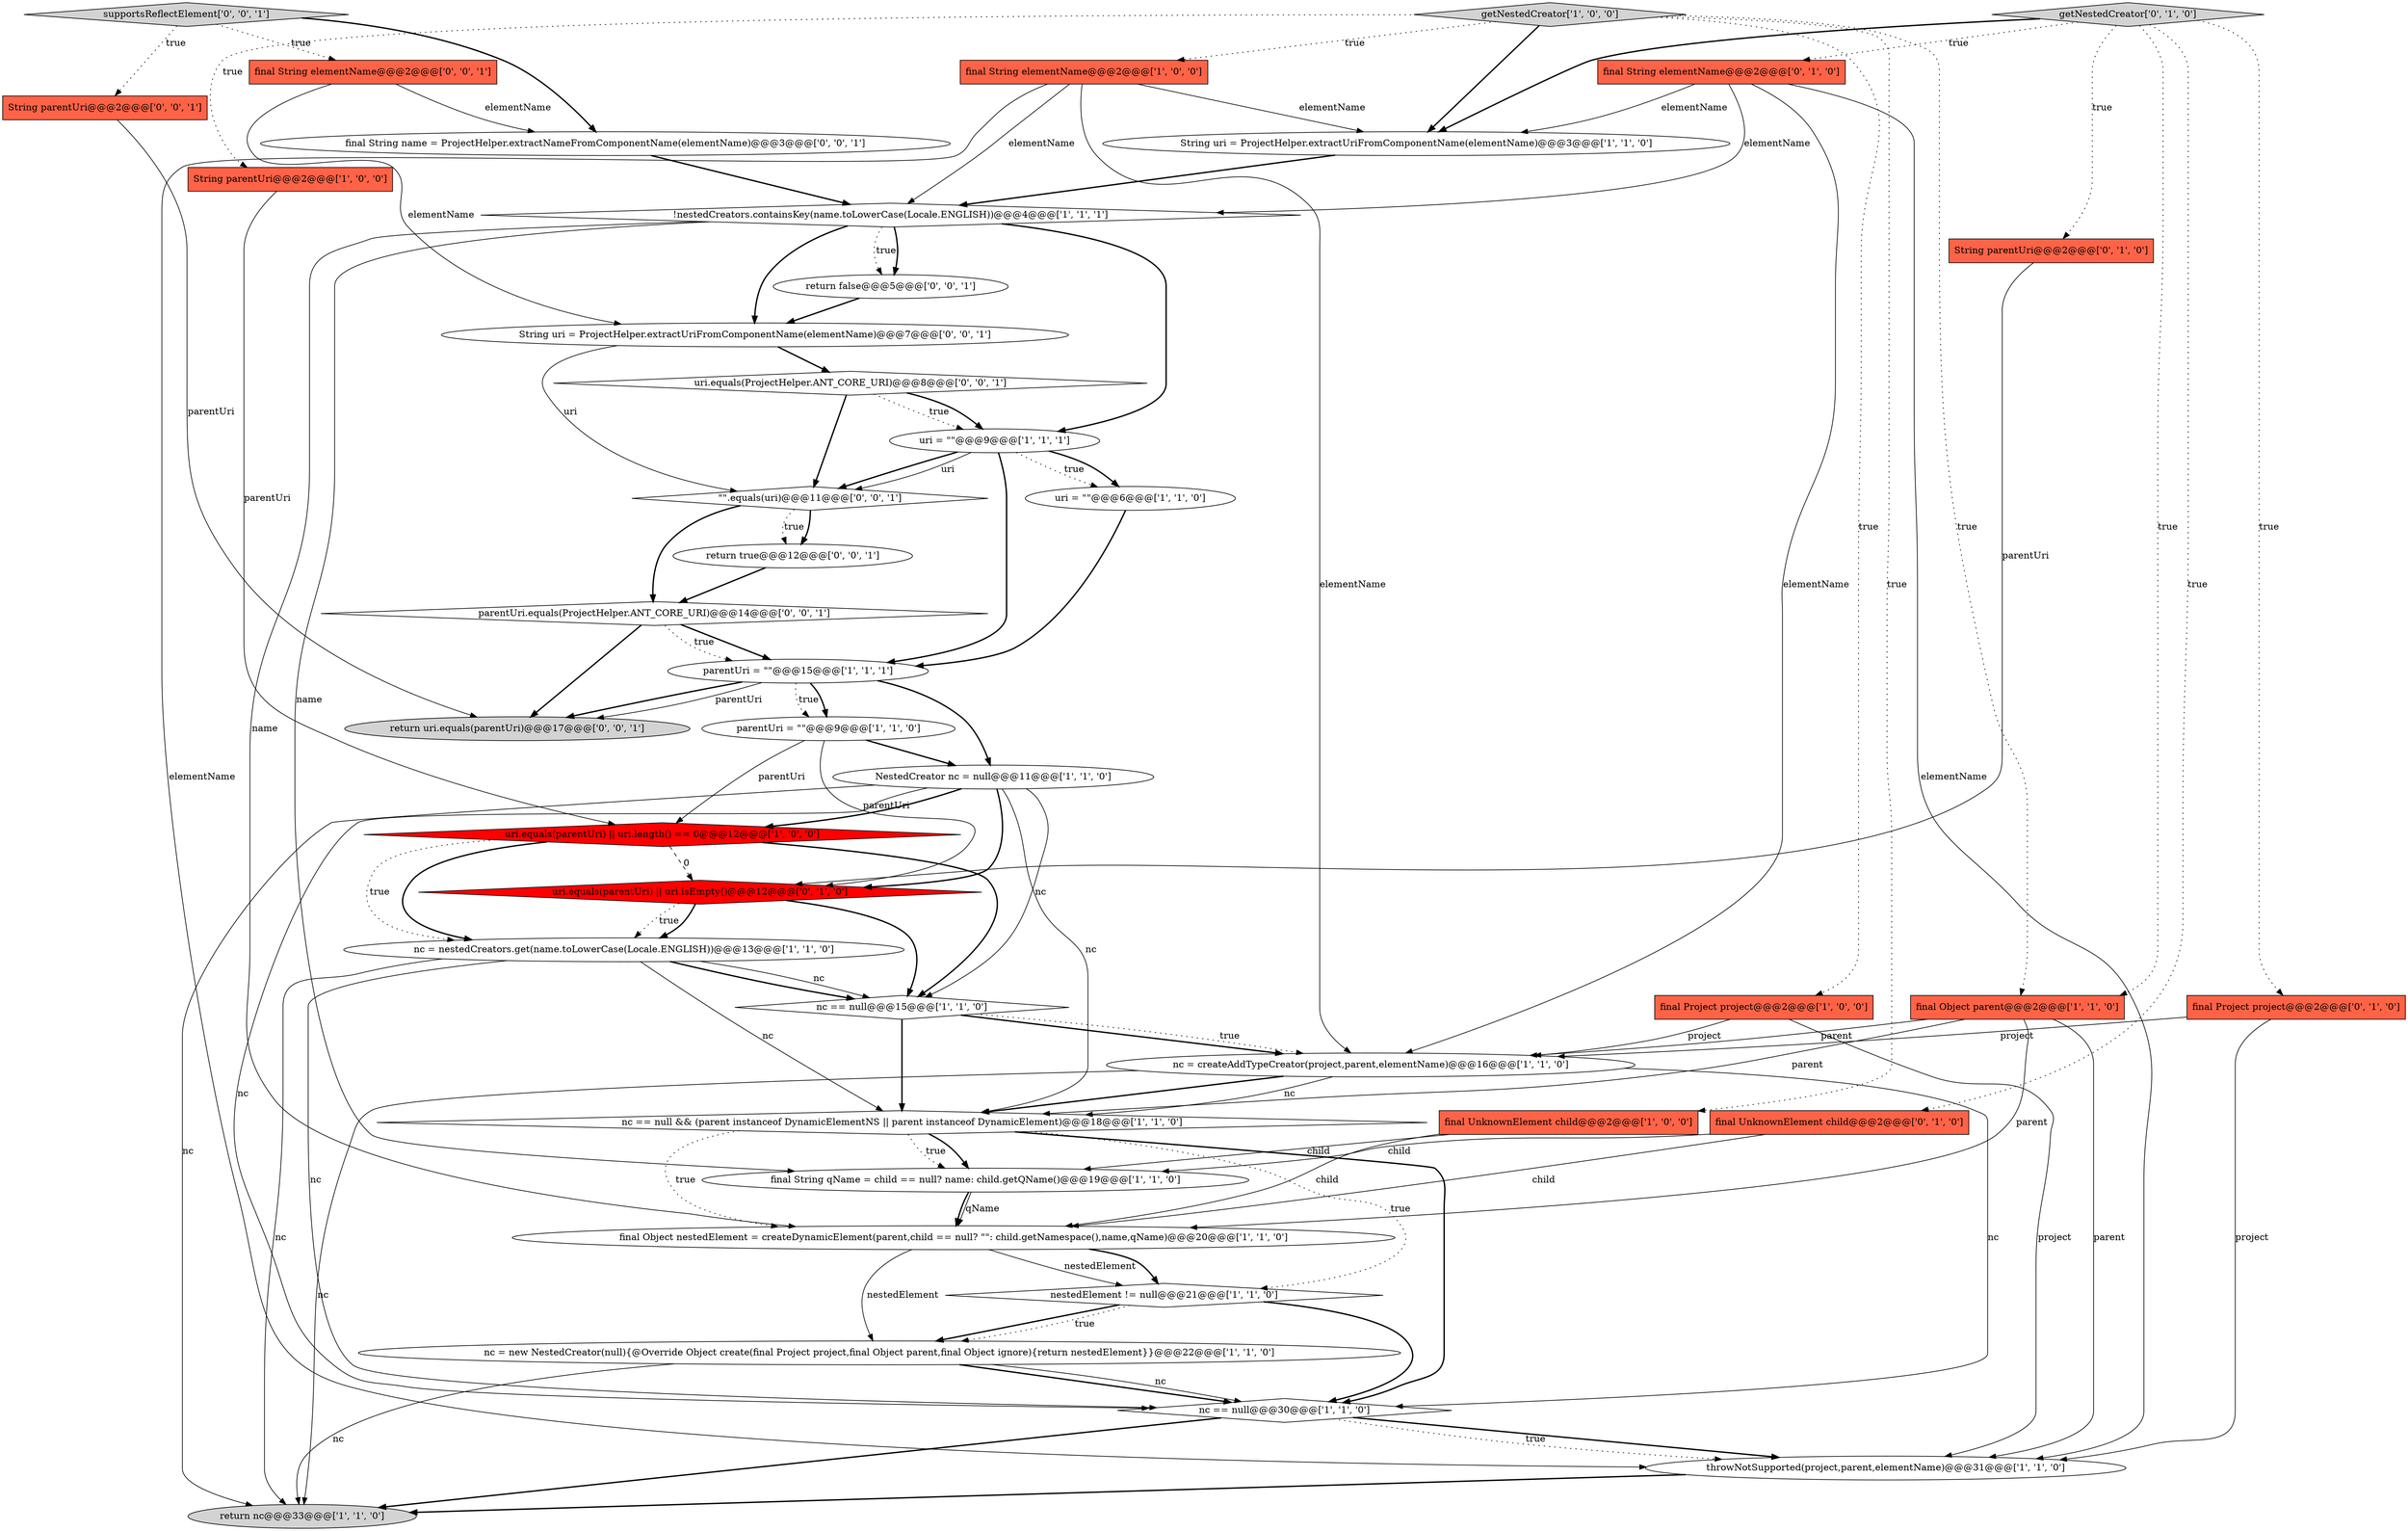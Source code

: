 digraph {
35 [style = filled, label = "String parentUri@@@2@@@['0', '0', '1']", fillcolor = tomato, shape = box image = "AAA0AAABBB3BBB"];
23 [style = filled, label = "final Object parent@@@2@@@['1', '1', '0']", fillcolor = tomato, shape = box image = "AAA0AAABBB1BBB"];
17 [style = filled, label = "NestedCreator nc = null@@@11@@@['1', '1', '0']", fillcolor = white, shape = ellipse image = "AAA0AAABBB1BBB"];
11 [style = filled, label = "nc == null && (parent instanceof DynamicElementNS || parent instanceof DynamicElement)@@@18@@@['1', '1', '0']", fillcolor = white, shape = diamond image = "AAA0AAABBB1BBB"];
24 [style = filled, label = "uri = \"\"@@@6@@@['1', '1', '0']", fillcolor = white, shape = ellipse image = "AAA0AAABBB1BBB"];
31 [style = filled, label = "parentUri.equals(ProjectHelper.ANT_CORE_URI)@@@14@@@['0', '0', '1']", fillcolor = white, shape = diamond image = "AAA0AAABBB3BBB"];
7 [style = filled, label = "String parentUri@@@2@@@['1', '0', '0']", fillcolor = tomato, shape = box image = "AAA0AAABBB1BBB"];
32 [style = filled, label = "return false@@@5@@@['0', '0', '1']", fillcolor = white, shape = ellipse image = "AAA0AAABBB3BBB"];
19 [style = filled, label = "nc = new NestedCreator(null){@Override Object create(final Project project,final Object parent,final Object ignore){return nestedElement}}@@@22@@@['1', '1', '0']", fillcolor = white, shape = ellipse image = "AAA0AAABBB1BBB"];
14 [style = filled, label = "getNestedCreator['1', '0', '0']", fillcolor = lightgray, shape = diamond image = "AAA0AAABBB1BBB"];
40 [style = filled, label = "return uri.equals(parentUri)@@@17@@@['0', '0', '1']", fillcolor = lightgray, shape = ellipse image = "AAA0AAABBB3BBB"];
28 [style = filled, label = "final Project project@@@2@@@['0', '1', '0']", fillcolor = tomato, shape = box image = "AAA0AAABBB2BBB"];
20 [style = filled, label = "nc = nestedCreators.get(name.toLowerCase(Locale.ENGLISH))@@@13@@@['1', '1', '0']", fillcolor = white, shape = ellipse image = "AAA0AAABBB1BBB"];
38 [style = filled, label = "final String name = ProjectHelper.extractNameFromComponentName(elementName)@@@3@@@['0', '0', '1']", fillcolor = white, shape = ellipse image = "AAA0AAABBB3BBB"];
4 [style = filled, label = "final String elementName@@@2@@@['1', '0', '0']", fillcolor = tomato, shape = box image = "AAA0AAABBB1BBB"];
16 [style = filled, label = "return nc@@@33@@@['1', '1', '0']", fillcolor = lightgray, shape = ellipse image = "AAA0AAABBB1BBB"];
0 [style = filled, label = "parentUri = \"\"@@@15@@@['1', '1', '1']", fillcolor = white, shape = ellipse image = "AAA0AAABBB1BBB"];
41 [style = filled, label = "String uri = ProjectHelper.extractUriFromComponentName(elementName)@@@7@@@['0', '0', '1']", fillcolor = white, shape = ellipse image = "AAA0AAABBB3BBB"];
2 [style = filled, label = "final Project project@@@2@@@['1', '0', '0']", fillcolor = tomato, shape = box image = "AAA0AAABBB1BBB"];
13 [style = filled, label = "final Object nestedElement = createDynamicElement(parent,child == null? \"\": child.getNamespace(),name,qName)@@@20@@@['1', '1', '0']", fillcolor = white, shape = ellipse image = "AAA0AAABBB1BBB"];
15 [style = filled, label = "nestedElement != null@@@21@@@['1', '1', '0']", fillcolor = white, shape = diamond image = "AAA0AAABBB1BBB"];
37 [style = filled, label = "return true@@@12@@@['0', '0', '1']", fillcolor = white, shape = ellipse image = "AAA0AAABBB3BBB"];
8 [style = filled, label = "final UnknownElement child@@@2@@@['1', '0', '0']", fillcolor = tomato, shape = box image = "AAA0AAABBB1BBB"];
34 [style = filled, label = "supportsReflectElement['0', '0', '1']", fillcolor = lightgray, shape = diamond image = "AAA0AAABBB3BBB"];
30 [style = filled, label = "getNestedCreator['0', '1', '0']", fillcolor = lightgray, shape = diamond image = "AAA0AAABBB2BBB"];
21 [style = filled, label = "throwNotSupported(project,parent,elementName)@@@31@@@['1', '1', '0']", fillcolor = white, shape = ellipse image = "AAA0AAABBB1BBB"];
10 [style = filled, label = "nc = createAddTypeCreator(project,parent,elementName)@@@16@@@['1', '1', '0']", fillcolor = white, shape = ellipse image = "AAA0AAABBB1BBB"];
25 [style = filled, label = "uri.equals(parentUri) || uri.isEmpty()@@@12@@@['0', '1', '0']", fillcolor = red, shape = diamond image = "AAA1AAABBB2BBB"];
27 [style = filled, label = "String parentUri@@@2@@@['0', '1', '0']", fillcolor = tomato, shape = box image = "AAA0AAABBB2BBB"];
5 [style = filled, label = "nc == null@@@15@@@['1', '1', '0']", fillcolor = white, shape = diamond image = "AAA0AAABBB1BBB"];
26 [style = filled, label = "final UnknownElement child@@@2@@@['0', '1', '0']", fillcolor = tomato, shape = box image = "AAA0AAABBB2BBB"];
39 [style = filled, label = "\"\".equals(uri)@@@11@@@['0', '0', '1']", fillcolor = white, shape = diamond image = "AAA0AAABBB3BBB"];
18 [style = filled, label = "final String qName = child == null? name: child.getQName()@@@19@@@['1', '1', '0']", fillcolor = white, shape = ellipse image = "AAA0AAABBB1BBB"];
33 [style = filled, label = "final String elementName@@@2@@@['0', '0', '1']", fillcolor = tomato, shape = box image = "AAA0AAABBB3BBB"];
6 [style = filled, label = "uri.equals(parentUri) || uri.length() == 0@@@12@@@['1', '0', '0']", fillcolor = red, shape = diamond image = "AAA1AAABBB1BBB"];
3 [style = filled, label = "uri = \"\"@@@9@@@['1', '1', '1']", fillcolor = white, shape = ellipse image = "AAA0AAABBB1BBB"];
22 [style = filled, label = "parentUri = \"\"@@@9@@@['1', '1', '0']", fillcolor = white, shape = ellipse image = "AAA0AAABBB1BBB"];
29 [style = filled, label = "final String elementName@@@2@@@['0', '1', '0']", fillcolor = tomato, shape = box image = "AAA0AAABBB2BBB"];
1 [style = filled, label = "String uri = ProjectHelper.extractUriFromComponentName(elementName)@@@3@@@['1', '1', '0']", fillcolor = white, shape = ellipse image = "AAA0AAABBB1BBB"];
36 [style = filled, label = "uri.equals(ProjectHelper.ANT_CORE_URI)@@@8@@@['0', '0', '1']", fillcolor = white, shape = diamond image = "AAA0AAABBB3BBB"];
9 [style = filled, label = "nc == null@@@30@@@['1', '1', '0']", fillcolor = white, shape = diamond image = "AAA0AAABBB1BBB"];
12 [style = filled, label = "!nestedCreators.containsKey(name.toLowerCase(Locale.ENGLISH))@@@4@@@['1', '1', '1']", fillcolor = white, shape = diamond image = "AAA0AAABBB1BBB"];
17->25 [style = bold, label=""];
20->9 [style = solid, label="nc"];
17->9 [style = solid, label="nc"];
3->24 [style = bold, label=""];
10->9 [style = solid, label="nc"];
38->12 [style = bold, label=""];
29->12 [style = solid, label="elementName"];
7->6 [style = solid, label="parentUri"];
10->16 [style = solid, label="nc"];
11->9 [style = bold, label=""];
9->16 [style = bold, label=""];
3->39 [style = solid, label="uri"];
41->39 [style = solid, label="uri"];
0->40 [style = solid, label="parentUri"];
19->9 [style = bold, label=""];
37->31 [style = bold, label=""];
39->31 [style = bold, label=""];
22->25 [style = solid, label="parentUri"];
8->13 [style = solid, label="child"];
14->7 [style = dotted, label="true"];
9->21 [style = bold, label=""];
33->38 [style = solid, label="elementName"];
26->13 [style = solid, label="child"];
21->16 [style = bold, label=""];
10->11 [style = solid, label="nc"];
1->12 [style = bold, label=""];
3->39 [style = bold, label=""];
26->18 [style = solid, label="child"];
31->40 [style = bold, label=""];
0->40 [style = bold, label=""];
13->15 [style = solid, label="nestedElement"];
11->15 [style = dotted, label="true"];
33->41 [style = solid, label="elementName"];
10->11 [style = bold, label=""];
35->40 [style = solid, label="parentUri"];
5->10 [style = bold, label=""];
14->2 [style = dotted, label="true"];
20->11 [style = solid, label="nc"];
24->0 [style = bold, label=""];
0->17 [style = bold, label=""];
20->16 [style = solid, label="nc"];
4->21 [style = solid, label="elementName"];
17->16 [style = solid, label="nc"];
20->5 [style = solid, label="nc"];
11->13 [style = dotted, label="true"];
9->21 [style = dotted, label="true"];
13->19 [style = solid, label="nestedElement"];
4->10 [style = solid, label="elementName"];
19->9 [style = solid, label="nc"];
27->25 [style = solid, label="parentUri"];
11->18 [style = bold, label=""];
3->0 [style = bold, label=""];
6->20 [style = dotted, label="true"];
12->41 [style = bold, label=""];
30->29 [style = dotted, label="true"];
29->21 [style = solid, label="elementName"];
12->32 [style = dotted, label="true"];
23->10 [style = solid, label="parent"];
22->6 [style = solid, label="parentUri"];
15->9 [style = bold, label=""];
36->3 [style = dotted, label="true"];
25->20 [style = dotted, label="true"];
4->1 [style = solid, label="elementName"];
30->23 [style = dotted, label="true"];
22->17 [style = bold, label=""];
5->11 [style = bold, label=""];
13->15 [style = bold, label=""];
34->38 [style = bold, label=""];
14->4 [style = dotted, label="true"];
30->28 [style = dotted, label="true"];
39->37 [style = bold, label=""];
2->10 [style = solid, label="project"];
19->16 [style = solid, label="nc"];
29->1 [style = solid, label="elementName"];
17->6 [style = bold, label=""];
5->10 [style = dotted, label="true"];
31->0 [style = bold, label=""];
23->13 [style = solid, label="parent"];
28->10 [style = solid, label="project"];
29->10 [style = solid, label="elementName"];
12->32 [style = bold, label=""];
14->23 [style = dotted, label="true"];
28->21 [style = solid, label="project"];
12->13 [style = solid, label="name"];
15->19 [style = bold, label=""];
31->0 [style = dotted, label="true"];
36->39 [style = bold, label=""];
3->24 [style = dotted, label="true"];
6->20 [style = bold, label=""];
6->5 [style = bold, label=""];
25->20 [style = bold, label=""];
39->37 [style = dotted, label="true"];
41->36 [style = bold, label=""];
34->35 [style = dotted, label="true"];
34->33 [style = dotted, label="true"];
14->8 [style = dotted, label="true"];
18->13 [style = solid, label="qName"];
25->5 [style = bold, label=""];
32->41 [style = bold, label=""];
12->3 [style = bold, label=""];
23->21 [style = solid, label="parent"];
17->5 [style = solid, label="nc"];
30->1 [style = bold, label=""];
17->11 [style = solid, label="nc"];
30->27 [style = dotted, label="true"];
8->18 [style = solid, label="child"];
12->18 [style = solid, label="name"];
30->26 [style = dotted, label="true"];
11->18 [style = dotted, label="true"];
14->1 [style = bold, label=""];
20->5 [style = bold, label=""];
0->22 [style = dotted, label="true"];
6->25 [style = dashed, label="0"];
15->19 [style = dotted, label="true"];
0->22 [style = bold, label=""];
18->13 [style = bold, label=""];
2->21 [style = solid, label="project"];
4->12 [style = solid, label="elementName"];
23->11 [style = solid, label="parent"];
36->3 [style = bold, label=""];
}
